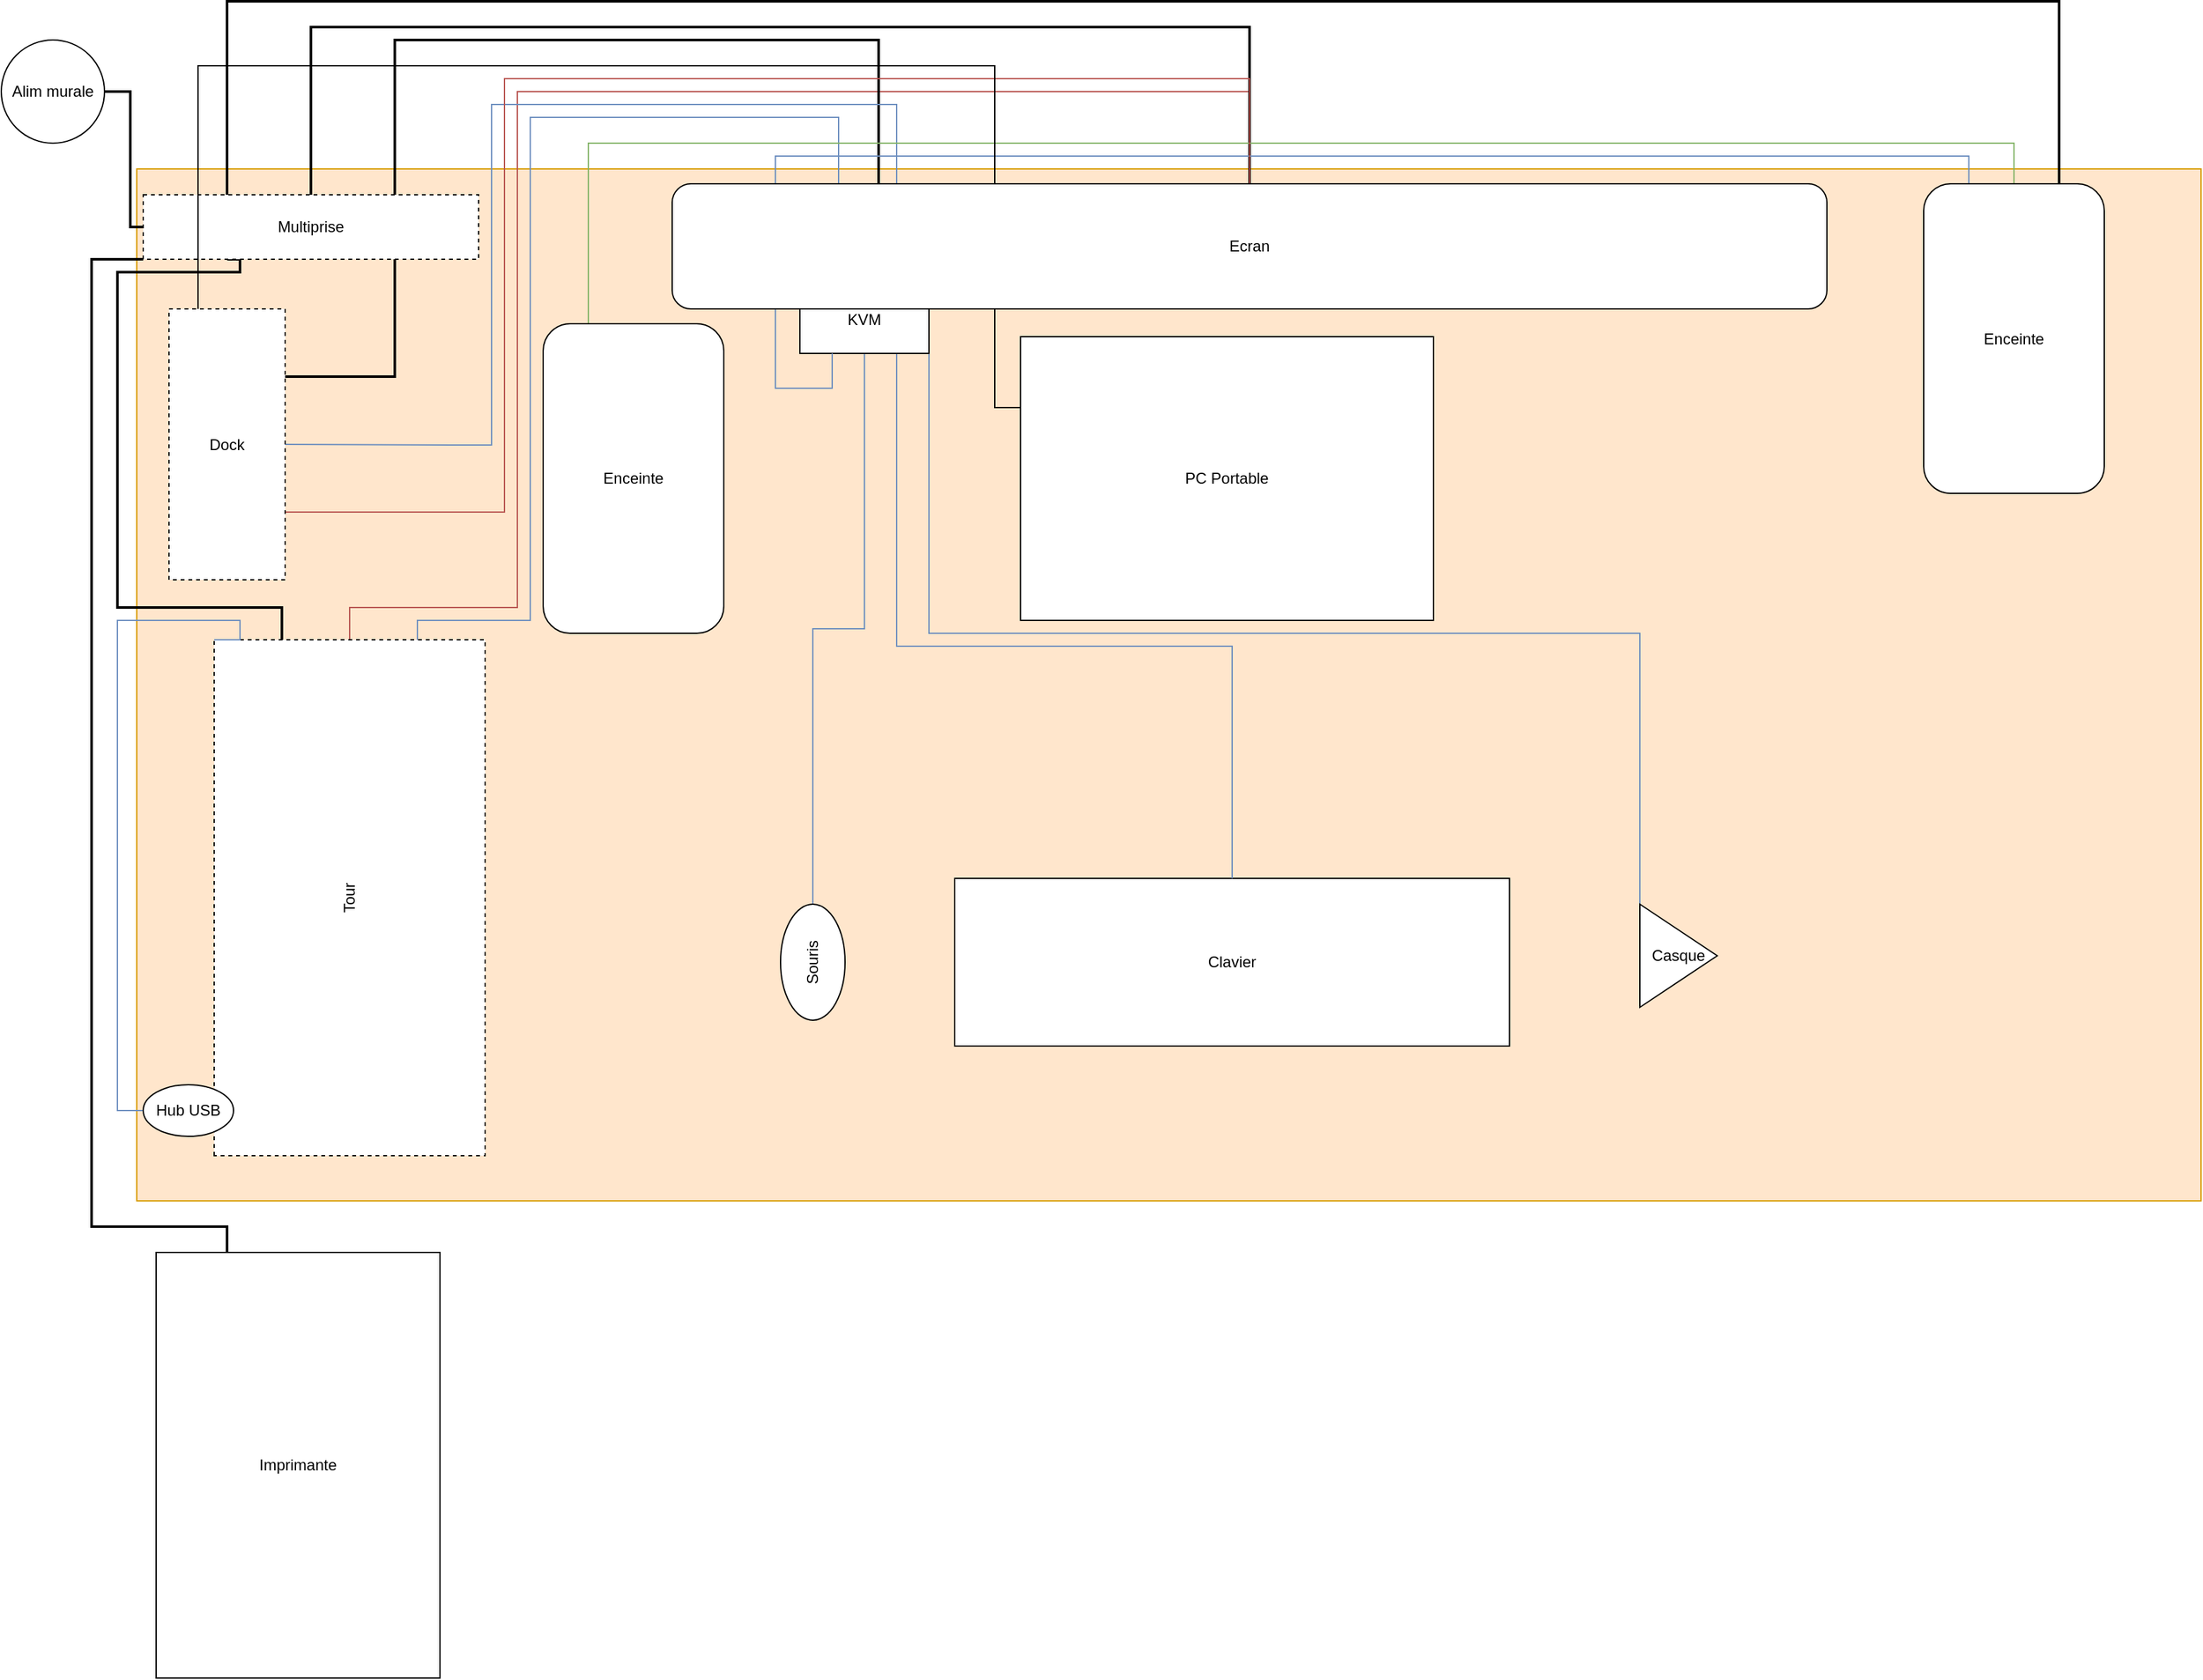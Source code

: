 <mxfile version="14.4.9" type="github">
  <diagram id="UXfrIu6Z59jdAvUMQT7r" name="Page-1">
    <mxGraphModel dx="2062" dy="295" grid="1" gridSize="10" guides="1" tooltips="1" connect="1" arrows="1" fold="1" page="1" pageScale="1" pageWidth="1169" pageHeight="827" math="0" shadow="0">
      <root>
        <mxCell id="0" />
        <mxCell id="1" parent="0" />
        <mxCell id="GpGeFZStsm4Ask86HLHJ-4" value="" style="rounded=0;whiteSpace=wrap;html=1;fillColor=#ffe6cc;strokeColor=#d79b00;" parent="1" vertex="1">
          <mxGeometry x="105" y="960" width="1600" height="800" as="geometry" />
        </mxCell>
        <mxCell id="uUtBKLI0styad6Ih3qCc-14" style="edgeStyle=orthogonalEdgeStyle;rounded=0;orthogonalLoop=1;jettySize=auto;html=1;exitX=1;exitY=0.5;exitDx=0;exitDy=0;entryX=0;entryY=0.5;entryDx=0;entryDy=0;endArrow=none;endFill=0;strokeWidth=2;" parent="1" source="pXX_yLQLKW2jYPXio9gn-10" target="pXX_yLQLKW2jYPXio9gn-11" edge="1">
          <mxGeometry relative="1" as="geometry">
            <Array as="points">
              <mxPoint x="100" y="900" />
              <mxPoint x="100" y="1005" />
            </Array>
          </mxGeometry>
        </mxCell>
        <mxCell id="pXX_yLQLKW2jYPXio9gn-10" value="Alim murale" style="ellipse;whiteSpace=wrap;html=1;aspect=fixed;" parent="1" vertex="1">
          <mxGeometry y="860" width="80" height="80" as="geometry" />
        </mxCell>
        <mxCell id="uUtBKLI0styad6Ih3qCc-1" style="edgeStyle=orthogonalEdgeStyle;rounded=0;orthogonalLoop=1;jettySize=auto;html=1;exitX=1;exitY=0.5;exitDx=0;exitDy=0;entryX=0.5;entryY=0;entryDx=0;entryDy=0;endArrow=none;endFill=0;fillColor=#f8cecc;strokeColor=#b85450;" parent="1" source="cGXCu48kdPBJJC6QDIQE-1" target="cGXCu48kdPBJJC6QDIQE-2" edge="1">
          <mxGeometry relative="1" as="geometry">
            <Array as="points">
              <mxPoint x="270" y="1300" />
              <mxPoint x="400" y="1300" />
              <mxPoint x="400" y="900" />
              <mxPoint x="968" y="900" />
            </Array>
          </mxGeometry>
        </mxCell>
        <mxCell id="uUtBKLI0styad6Ih3qCc-3" style="edgeStyle=orthogonalEdgeStyle;rounded=0;orthogonalLoop=1;jettySize=auto;html=1;exitX=1;exitY=0.25;exitDx=0;exitDy=0;entryX=0.25;entryY=1;entryDx=0;entryDy=0;endArrow=none;endFill=0;strokeWidth=2;" parent="1" source="cGXCu48kdPBJJC6QDIQE-1" target="pXX_yLQLKW2jYPXio9gn-11" edge="1">
          <mxGeometry relative="1" as="geometry">
            <Array as="points">
              <mxPoint x="218" y="1300" />
              <mxPoint x="90" y="1300" />
              <mxPoint x="90" y="1040" />
              <mxPoint x="185" y="1040" />
            </Array>
          </mxGeometry>
        </mxCell>
        <mxCell id="cGXCu48kdPBJJC6QDIQE-1" value="Tour" style="rounded=0;whiteSpace=wrap;html=1;rotation=-90;dashed=1;" parent="1" vertex="1">
          <mxGeometry x="70" y="1420" width="400" height="210" as="geometry" />
        </mxCell>
        <mxCell id="GpGeFZStsm4Ask86HLHJ-7" style="edgeStyle=orthogonalEdgeStyle;rounded=0;orthogonalLoop=1;jettySize=auto;html=1;exitX=0.5;exitY=0;exitDx=0;exitDy=0;entryX=0.5;entryY=0;entryDx=0;entryDy=0;strokeWidth=2;endArrow=none;endFill=0;" parent="1" source="cGXCu48kdPBJJC6QDIQE-2" target="pXX_yLQLKW2jYPXio9gn-11" edge="1">
          <mxGeometry relative="1" as="geometry">
            <Array as="points">
              <mxPoint x="968" y="850" />
              <mxPoint x="240" y="850" />
            </Array>
          </mxGeometry>
        </mxCell>
        <mxCell id="cGXCu48kdPBJJC6QDIQE-3" value="PC Portable" style="rounded=0;whiteSpace=wrap;html=1;" parent="1" vertex="1">
          <mxGeometry x="790" y="1090" width="320" height="220" as="geometry" />
        </mxCell>
        <mxCell id="pXX_yLQLKW2jYPXio9gn-1" value="Clavier" style="rounded=0;whiteSpace=wrap;html=1;" parent="1" vertex="1">
          <mxGeometry x="739" y="1510" width="430" height="130" as="geometry" />
        </mxCell>
        <mxCell id="uUtBKLI0styad6Ih3qCc-13" style="edgeStyle=orthogonalEdgeStyle;rounded=0;orthogonalLoop=1;jettySize=auto;html=1;exitX=1;exitY=0.5;exitDx=0;exitDy=0;entryX=0.5;entryY=1;entryDx=0;entryDy=0;endArrow=none;endFill=0;strokeWidth=1;fillColor=#dae8fc;strokeColor=#6c8ebf;" parent="1" source="pXX_yLQLKW2jYPXio9gn-2" target="pXX_yLQLKW2jYPXio9gn-4" edge="1">
          <mxGeometry relative="1" as="geometry" />
        </mxCell>
        <mxCell id="pXX_yLQLKW2jYPXio9gn-2" value="Souris" style="ellipse;whiteSpace=wrap;html=1;rotation=-90;" parent="1" vertex="1">
          <mxGeometry x="584" y="1550" width="90" height="50" as="geometry" />
        </mxCell>
        <mxCell id="uUtBKLI0styad6Ih3qCc-9" style="edgeStyle=orthogonalEdgeStyle;rounded=0;orthogonalLoop=1;jettySize=auto;html=1;exitX=0;exitY=0.25;exitDx=0;exitDy=0;entryX=1;entryY=1;entryDx=0;entryDy=0;endArrow=none;endFill=0;strokeWidth=1;fillColor=#dae8fc;strokeColor=#6c8ebf;" parent="1" source="pXX_yLQLKW2jYPXio9gn-3" target="pXX_yLQLKW2jYPXio9gn-4" edge="1">
          <mxGeometry relative="1" as="geometry">
            <Array as="points">
              <mxPoint x="1270" y="1320" />
              <mxPoint x="719" y="1320" />
            </Array>
          </mxGeometry>
        </mxCell>
        <mxCell id="pXX_yLQLKW2jYPXio9gn-3" value="Casque" style="triangle;whiteSpace=wrap;html=1;" parent="1" vertex="1">
          <mxGeometry x="1270" y="1530" width="60" height="80" as="geometry" />
        </mxCell>
        <mxCell id="uUtBKLI0styad6Ih3qCc-5" style="edgeStyle=orthogonalEdgeStyle;rounded=0;orthogonalLoop=1;jettySize=auto;html=1;exitX=0.5;exitY=0;exitDx=0;exitDy=0;entryX=0.75;entryY=0;entryDx=0;entryDy=0;endArrow=none;endFill=0;strokeWidth=2;" parent="1" source="pXX_yLQLKW2jYPXio9gn-4" target="pXX_yLQLKW2jYPXio9gn-11" edge="1">
          <mxGeometry relative="1" as="geometry">
            <Array as="points">
              <mxPoint x="680" y="1050" />
              <mxPoint x="680" y="860" />
              <mxPoint x="305" y="860" />
            </Array>
          </mxGeometry>
        </mxCell>
        <mxCell id="uUtBKLI0styad6Ih3qCc-6" style="edgeStyle=orthogonalEdgeStyle;rounded=0;orthogonalLoop=1;jettySize=auto;html=1;exitX=0.75;exitY=0;exitDx=0;exitDy=0;entryX=1;entryY=0.5;entryDx=0;entryDy=0;endArrow=none;endFill=0;strokeWidth=1;fillColor=#dae8fc;strokeColor=#6c8ebf;" parent="1" source="pXX_yLQLKW2jYPXio9gn-4" target="GpGeFZStsm4Ask86HLHJ-10" edge="1">
          <mxGeometry relative="1" as="geometry">
            <Array as="points">
              <mxPoint x="694" y="910" />
              <mxPoint x="380" y="910" />
              <mxPoint x="380" y="1174" />
              <mxPoint x="349" y="1174" />
            </Array>
          </mxGeometry>
        </mxCell>
        <mxCell id="uUtBKLI0styad6Ih3qCc-7" style="edgeStyle=orthogonalEdgeStyle;rounded=0;orthogonalLoop=1;jettySize=auto;html=1;exitX=0.25;exitY=0;exitDx=0;exitDy=0;entryX=1;entryY=0.75;entryDx=0;entryDy=0;endArrow=none;endFill=0;strokeWidth=1;fillColor=#dae8fc;strokeColor=#6c8ebf;" parent="1" source="pXX_yLQLKW2jYPXio9gn-4" target="cGXCu48kdPBJJC6QDIQE-1" edge="1">
          <mxGeometry relative="1" as="geometry">
            <Array as="points">
              <mxPoint x="649" y="920" />
              <mxPoint x="410" y="920" />
              <mxPoint x="410" y="1310" />
              <mxPoint x="323" y="1310" />
            </Array>
          </mxGeometry>
        </mxCell>
        <mxCell id="uUtBKLI0styad6Ih3qCc-8" style="edgeStyle=orthogonalEdgeStyle;rounded=0;orthogonalLoop=1;jettySize=auto;html=1;exitX=0.75;exitY=1;exitDx=0;exitDy=0;entryX=0.5;entryY=0;entryDx=0;entryDy=0;endArrow=none;endFill=0;strokeWidth=1;fillColor=#dae8fc;strokeColor=#6c8ebf;" parent="1" source="pXX_yLQLKW2jYPXio9gn-4" target="pXX_yLQLKW2jYPXio9gn-1" edge="1">
          <mxGeometry relative="1" as="geometry">
            <Array as="points">
              <mxPoint x="694" y="1330" />
              <mxPoint x="954" y="1330" />
            </Array>
          </mxGeometry>
        </mxCell>
        <mxCell id="pXX_yLQLKW2jYPXio9gn-4" value="KVM" style="rounded=0;whiteSpace=wrap;html=1;" parent="1" vertex="1">
          <mxGeometry x="619" y="1050" width="100" height="53" as="geometry" />
        </mxCell>
        <mxCell id="pXX_yLQLKW2jYPXio9gn-11" value="Multiprise" style="rounded=0;whiteSpace=wrap;html=1;dashed=1;" parent="1" vertex="1">
          <mxGeometry x="110" y="980" width="260" height="50" as="geometry" />
        </mxCell>
        <mxCell id="d5hqsffl_3Ru12cVfKOD-14" style="edgeStyle=orthogonalEdgeStyle;rounded=0;orthogonalLoop=1;jettySize=auto;html=1;exitX=0.75;exitY=0;exitDx=0;exitDy=0;strokeWidth=2;endArrow=none;endFill=0;entryX=0.25;entryY=0;entryDx=0;entryDy=0;" parent="1" source="Iu5wNJ8kJ3FMQ7A8JEHY-1" target="pXX_yLQLKW2jYPXio9gn-11" edge="1">
          <mxGeometry relative="1" as="geometry">
            <Array as="points">
              <mxPoint x="1595" y="830" />
              <mxPoint x="175" y="830" />
            </Array>
          </mxGeometry>
        </mxCell>
        <mxCell id="uUtBKLI0styad6Ih3qCc-10" style="edgeStyle=orthogonalEdgeStyle;rounded=0;orthogonalLoop=1;jettySize=auto;html=1;exitX=0.25;exitY=0;exitDx=0;exitDy=0;entryX=0.25;entryY=1;entryDx=0;entryDy=0;endArrow=none;endFill=0;strokeWidth=1;fillColor=#dae8fc;strokeColor=#6c8ebf;" parent="1" source="Iu5wNJ8kJ3FMQ7A8JEHY-1" target="pXX_yLQLKW2jYPXio9gn-4" edge="1">
          <mxGeometry relative="1" as="geometry">
            <Array as="points">
              <mxPoint x="1525" y="950" />
              <mxPoint x="600" y="950" />
              <mxPoint x="600" y="1130" />
              <mxPoint x="644" y="1130" />
            </Array>
          </mxGeometry>
        </mxCell>
        <mxCell id="uUtBKLI0styad6Ih3qCc-11" style="edgeStyle=orthogonalEdgeStyle;rounded=0;orthogonalLoop=1;jettySize=auto;html=1;exitX=0.25;exitY=0;exitDx=0;exitDy=0;entryX=0.5;entryY=0;entryDx=0;entryDy=0;endArrow=none;endFill=0;strokeWidth=1;fillColor=#d5e8d4;strokeColor=#82b366;" parent="1" source="d5hqsffl_3Ru12cVfKOD-9" target="Iu5wNJ8kJ3FMQ7A8JEHY-1" edge="1">
          <mxGeometry relative="1" as="geometry">
            <Array as="points">
              <mxPoint x="455" y="940" />
              <mxPoint x="1560" y="940" />
            </Array>
          </mxGeometry>
        </mxCell>
        <mxCell id="d5hqsffl_3Ru12cVfKOD-9" value="Enceinte" style="rounded=1;whiteSpace=wrap;html=1;" parent="1" vertex="1">
          <mxGeometry x="420" y="1080" width="140" height="240" as="geometry" />
        </mxCell>
        <mxCell id="GpGeFZStsm4Ask86HLHJ-8" style="edgeStyle=orthogonalEdgeStyle;rounded=0;orthogonalLoop=1;jettySize=auto;html=1;exitX=0;exitY=0.5;exitDx=0;exitDy=0;entryX=1;entryY=0;entryDx=0;entryDy=0;endArrow=none;endFill=0;strokeWidth=1;fillColor=#dae8fc;strokeColor=#6c8ebf;" parent="1" source="GpGeFZStsm4Ask86HLHJ-2" target="cGXCu48kdPBJJC6QDIQE-1" edge="1">
          <mxGeometry relative="1" as="geometry">
            <Array as="points">
              <mxPoint x="90" y="1690" />
              <mxPoint x="90" y="1310" />
              <mxPoint x="185" y="1310" />
              <mxPoint x="185" y="1325" />
            </Array>
          </mxGeometry>
        </mxCell>
        <mxCell id="uUtBKLI0styad6Ih3qCc-2" style="edgeStyle=orthogonalEdgeStyle;rounded=0;orthogonalLoop=1;jettySize=auto;html=1;exitX=1;exitY=0.75;exitDx=0;exitDy=0;entryX=0.5;entryY=0;entryDx=0;entryDy=0;endArrow=none;endFill=0;fillColor=#f8cecc;strokeColor=#b85450;" parent="1" source="GpGeFZStsm4Ask86HLHJ-10" target="cGXCu48kdPBJJC6QDIQE-2" edge="1">
          <mxGeometry relative="1" as="geometry">
            <Array as="points">
              <mxPoint x="390" y="1226" />
              <mxPoint x="390" y="890" />
              <mxPoint x="968" y="890" />
            </Array>
          </mxGeometry>
        </mxCell>
        <mxCell id="uUtBKLI0styad6Ih3qCc-12" style="edgeStyle=orthogonalEdgeStyle;rounded=0;orthogonalLoop=1;jettySize=auto;html=1;exitX=0.25;exitY=0;exitDx=0;exitDy=0;entryX=0;entryY=0.25;entryDx=0;entryDy=0;endArrow=none;endFill=0;strokeWidth=1;" parent="1" source="GpGeFZStsm4Ask86HLHJ-10" target="cGXCu48kdPBJJC6QDIQE-3" edge="1">
          <mxGeometry relative="1" as="geometry">
            <Array as="points">
              <mxPoint x="153" y="880" />
              <mxPoint x="770" y="880" />
              <mxPoint x="770" y="1145" />
            </Array>
          </mxGeometry>
        </mxCell>
        <mxCell id="Iu5wNJ8kJ3FMQ7A8JEHY-2" style="edgeStyle=orthogonalEdgeStyle;rounded=0;orthogonalLoop=1;jettySize=auto;html=1;exitX=1;exitY=0.25;exitDx=0;exitDy=0;entryX=0.75;entryY=1;entryDx=0;entryDy=0;endArrow=none;endFill=0;strokeWidth=2;" edge="1" parent="1" source="GpGeFZStsm4Ask86HLHJ-10" target="pXX_yLQLKW2jYPXio9gn-11">
          <mxGeometry relative="1" as="geometry" />
        </mxCell>
        <mxCell id="GpGeFZStsm4Ask86HLHJ-10" value="Dock" style="rounded=0;whiteSpace=wrap;html=1;dashed=1;" parent="1" vertex="1">
          <mxGeometry x="130" y="1068.5" width="90" height="210" as="geometry" />
        </mxCell>
        <mxCell id="uUtBKLI0styad6Ih3qCc-4" style="edgeStyle=orthogonalEdgeStyle;rounded=0;orthogonalLoop=1;jettySize=auto;html=1;exitX=0.25;exitY=0;exitDx=0;exitDy=0;entryX=0;entryY=1;entryDx=0;entryDy=0;endArrow=none;endFill=0;strokeWidth=2;" parent="1" source="GpGeFZStsm4Ask86HLHJ-11" target="pXX_yLQLKW2jYPXio9gn-11" edge="1">
          <mxGeometry relative="1" as="geometry">
            <Array as="points">
              <mxPoint x="175" y="1780" />
              <mxPoint x="70" y="1780" />
              <mxPoint x="70" y="1030" />
            </Array>
          </mxGeometry>
        </mxCell>
        <mxCell id="GpGeFZStsm4Ask86HLHJ-11" value="Imprimante" style="rounded=0;whiteSpace=wrap;html=1;" parent="1" vertex="1">
          <mxGeometry x="120" y="1800" width="220" height="330" as="geometry" />
        </mxCell>
        <mxCell id="cGXCu48kdPBJJC6QDIQE-2" value="Ecran" style="rounded=1;whiteSpace=wrap;html=1;" parent="1" vertex="1">
          <mxGeometry x="520" y="971.5" width="895" height="97" as="geometry" />
        </mxCell>
        <mxCell id="GpGeFZStsm4Ask86HLHJ-2" value="Hub USB" style="ellipse;whiteSpace=wrap;html=1;" parent="1" vertex="1">
          <mxGeometry x="110" y="1670" width="70" height="40" as="geometry" />
        </mxCell>
        <mxCell id="Iu5wNJ8kJ3FMQ7A8JEHY-1" value="Enceinte" style="rounded=1;whiteSpace=wrap;html=1;" vertex="1" parent="1">
          <mxGeometry x="1490" y="971.5" width="140" height="240" as="geometry" />
        </mxCell>
      </root>
    </mxGraphModel>
  </diagram>
</mxfile>
